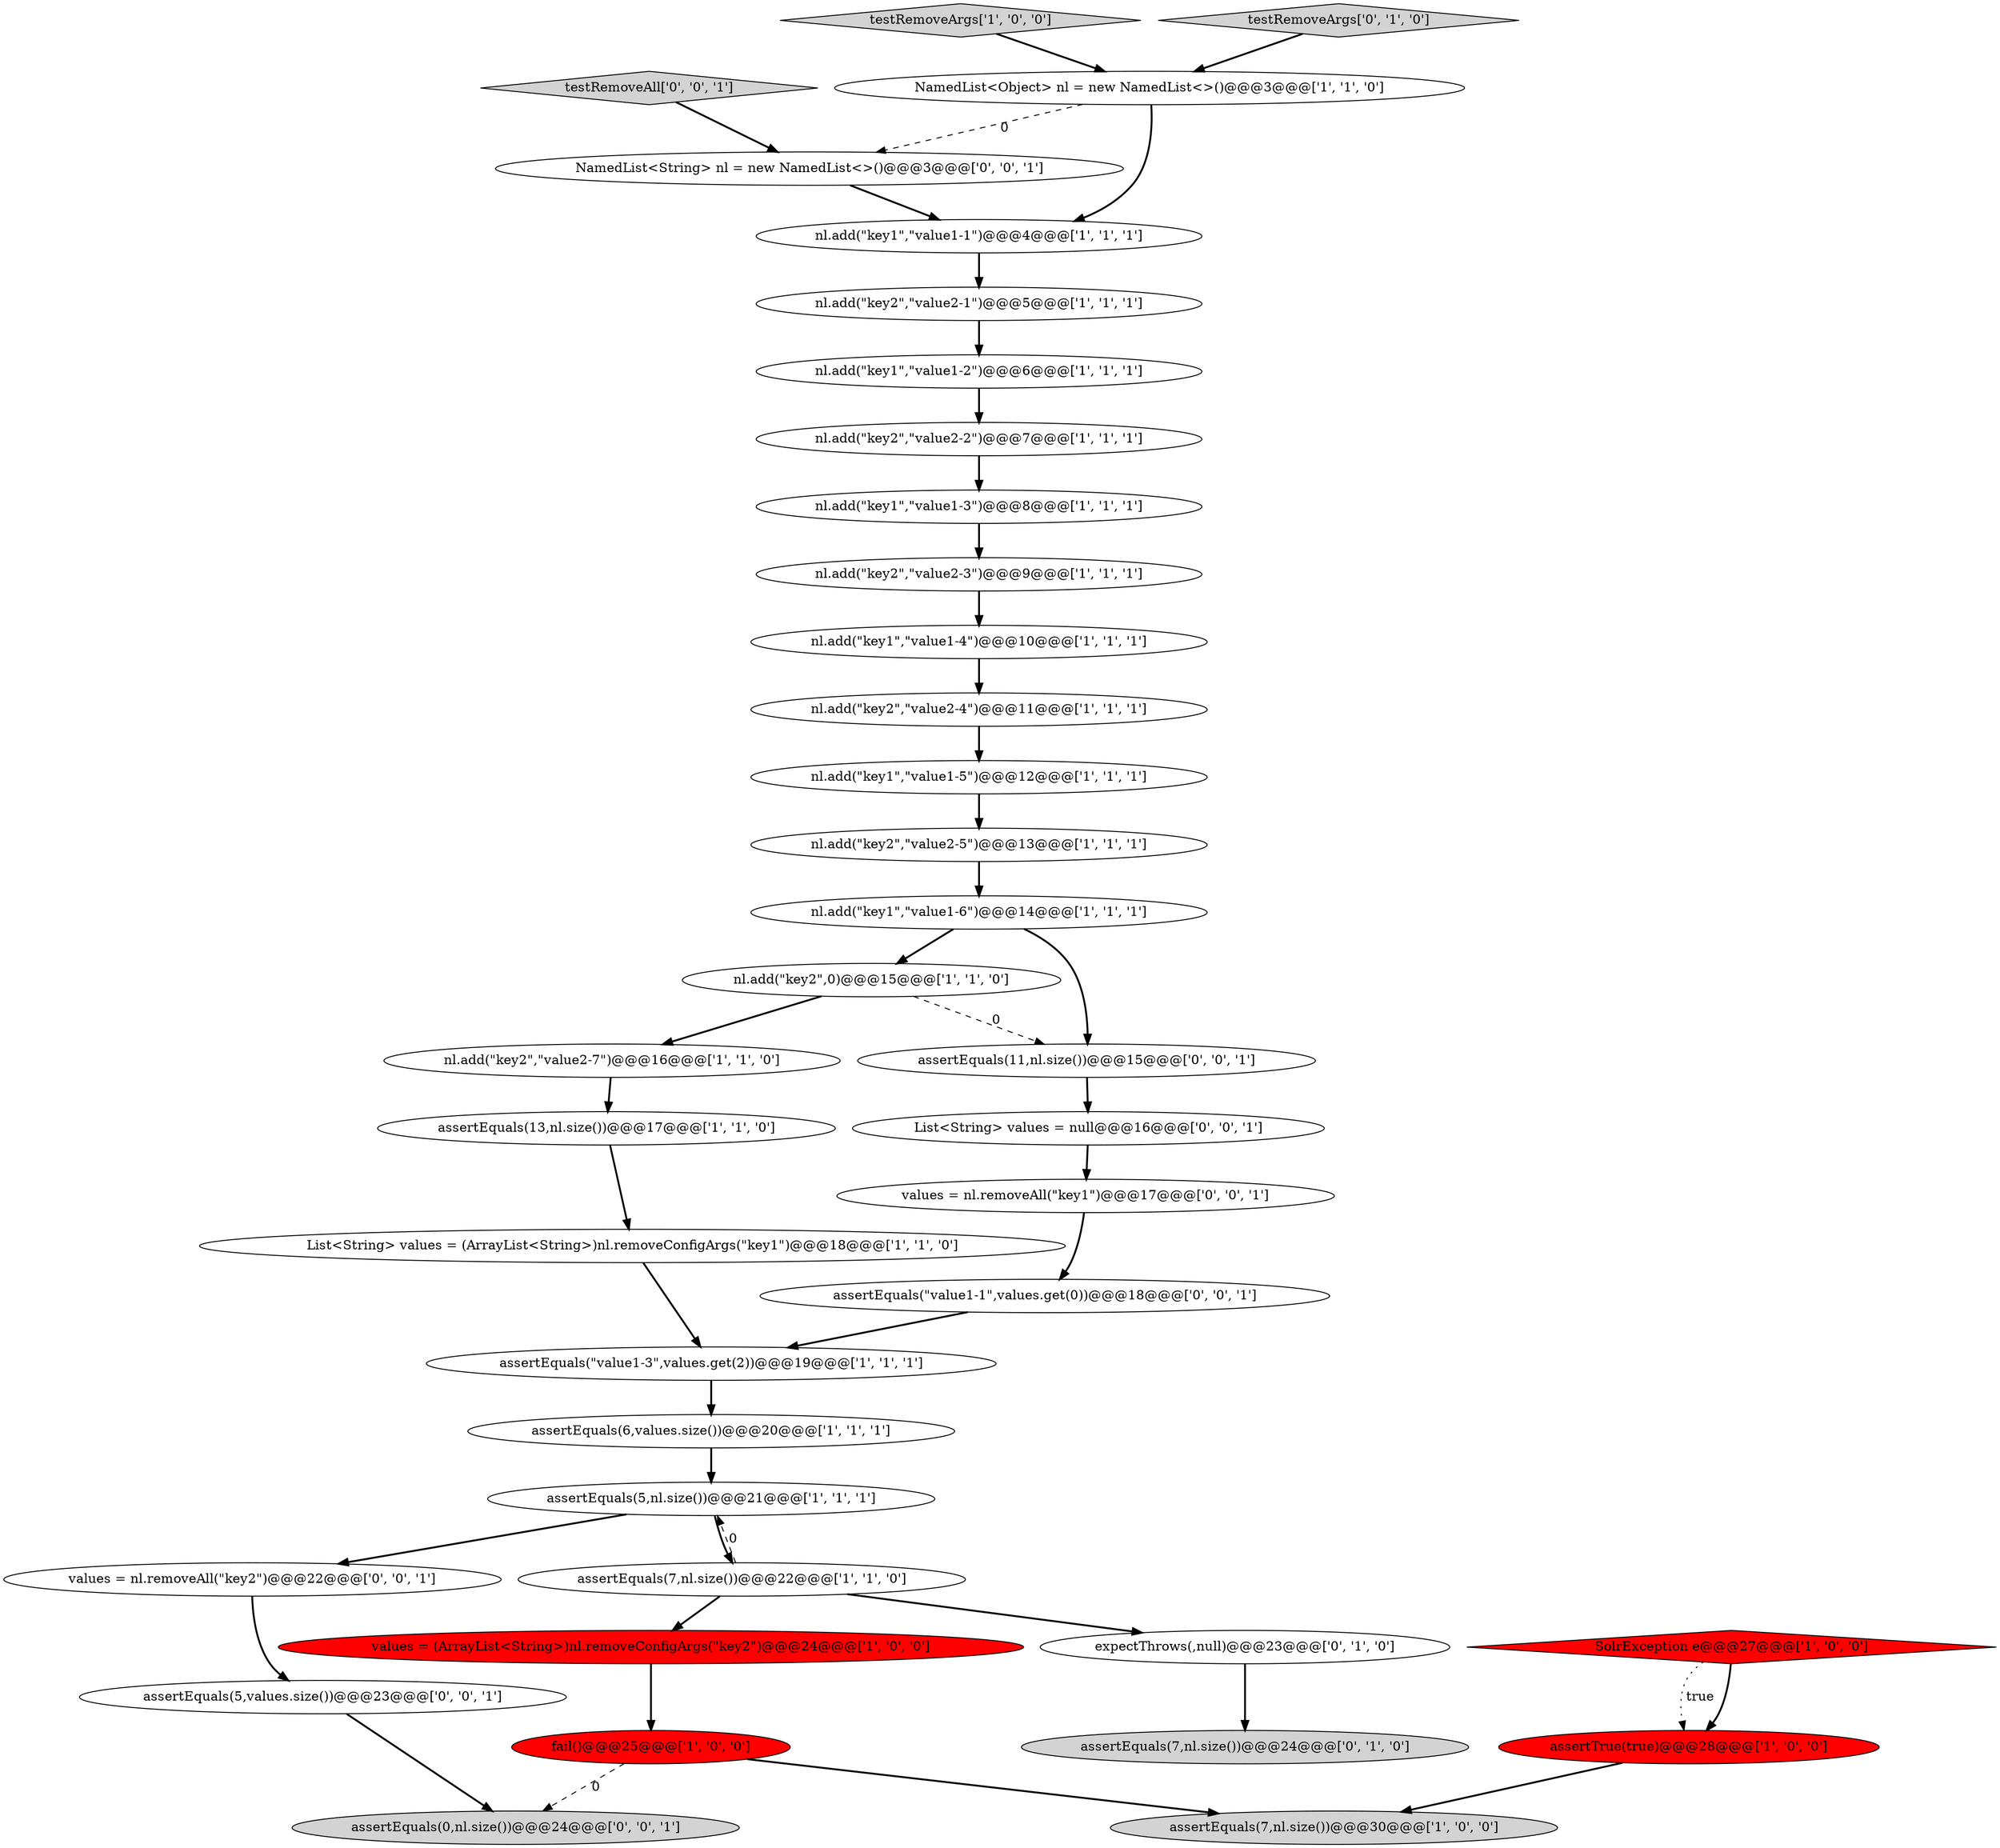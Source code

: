 digraph {
22 [style = filled, label = "assertEquals(7,nl.size())@@@30@@@['1', '0', '0']", fillcolor = lightgray, shape = ellipse image = "AAA0AAABBB1BBB"];
2 [style = filled, label = "nl.add(\"key2\",0)@@@15@@@['1', '1', '0']", fillcolor = white, shape = ellipse image = "AAA0AAABBB1BBB"];
16 [style = filled, label = "nl.add(\"key2\",\"value2-5\")@@@13@@@['1', '1', '1']", fillcolor = white, shape = ellipse image = "AAA0AAABBB1BBB"];
29 [style = filled, label = "assertEquals(0,nl.size())@@@24@@@['0', '0', '1']", fillcolor = lightgray, shape = ellipse image = "AAA0AAABBB3BBB"];
36 [style = filled, label = "assertEquals(11,nl.size())@@@15@@@['0', '0', '1']", fillcolor = white, shape = ellipse image = "AAA0AAABBB3BBB"];
4 [style = filled, label = "nl.add(\"key2\",\"value2-3\")@@@9@@@['1', '1', '1']", fillcolor = white, shape = ellipse image = "AAA0AAABBB1BBB"];
6 [style = filled, label = "nl.add(\"key2\",\"value2-7\")@@@16@@@['1', '1', '0']", fillcolor = white, shape = ellipse image = "AAA0AAABBB1BBB"];
5 [style = filled, label = "nl.add(\"key1\",\"value1-4\")@@@10@@@['1', '1', '1']", fillcolor = white, shape = ellipse image = "AAA0AAABBB1BBB"];
34 [style = filled, label = "values = nl.removeAll(\"key2\")@@@22@@@['0', '0', '1']", fillcolor = white, shape = ellipse image = "AAA0AAABBB3BBB"];
31 [style = filled, label = "NamedList<String> nl = new NamedList<>()@@@3@@@['0', '0', '1']", fillcolor = white, shape = ellipse image = "AAA0AAABBB3BBB"];
35 [style = filled, label = "assertEquals(\"value1-1\",values.get(0))@@@18@@@['0', '0', '1']", fillcolor = white, shape = ellipse image = "AAA0AAABBB3BBB"];
32 [style = filled, label = "testRemoveAll['0', '0', '1']", fillcolor = lightgray, shape = diamond image = "AAA0AAABBB3BBB"];
11 [style = filled, label = "NamedList<Object> nl = new NamedList<>()@@@3@@@['1', '1', '0']", fillcolor = white, shape = ellipse image = "AAA0AAABBB1BBB"];
25 [style = filled, label = "nl.add(\"key1\",\"value1-3\")@@@8@@@['1', '1', '1']", fillcolor = white, shape = ellipse image = "AAA0AAABBB1BBB"];
37 [style = filled, label = "values = nl.removeAll(\"key1\")@@@17@@@['0', '0', '1']", fillcolor = white, shape = ellipse image = "AAA0AAABBB3BBB"];
27 [style = filled, label = "expectThrows(,null)@@@23@@@['0', '1', '0']", fillcolor = white, shape = ellipse image = "AAA0AAABBB2BBB"];
17 [style = filled, label = "List<String> values = (ArrayList<String>)nl.removeConfigArgs(\"key1\")@@@18@@@['1', '1', '0']", fillcolor = white, shape = ellipse image = "AAA0AAABBB1BBB"];
20 [style = filled, label = "assertEquals(5,nl.size())@@@21@@@['1', '1', '1']", fillcolor = white, shape = ellipse image = "AAA0AAABBB1BBB"];
8 [style = filled, label = "nl.add(\"key1\",\"value1-1\")@@@4@@@['1', '1', '1']", fillcolor = white, shape = ellipse image = "AAA0AAABBB1BBB"];
24 [style = filled, label = "nl.add(\"key1\",\"value1-6\")@@@14@@@['1', '1', '1']", fillcolor = white, shape = ellipse image = "AAA0AAABBB1BBB"];
18 [style = filled, label = "assertEquals(6,values.size())@@@20@@@['1', '1', '1']", fillcolor = white, shape = ellipse image = "AAA0AAABBB1BBB"];
19 [style = filled, label = "assertEquals(13,nl.size())@@@17@@@['1', '1', '0']", fillcolor = white, shape = ellipse image = "AAA0AAABBB1BBB"];
0 [style = filled, label = "nl.add(\"key1\",\"value1-5\")@@@12@@@['1', '1', '1']", fillcolor = white, shape = ellipse image = "AAA0AAABBB1BBB"];
15 [style = filled, label = "testRemoveArgs['1', '0', '0']", fillcolor = lightgray, shape = diamond image = "AAA0AAABBB1BBB"];
13 [style = filled, label = "assertEquals(\"value1-3\",values.get(2))@@@19@@@['1', '1', '1']", fillcolor = white, shape = ellipse image = "AAA0AAABBB1BBB"];
33 [style = filled, label = "List<String> values = null@@@16@@@['0', '0', '1']", fillcolor = white, shape = ellipse image = "AAA0AAABBB3BBB"];
12 [style = filled, label = "values = (ArrayList<String>)nl.removeConfigArgs(\"key2\")@@@24@@@['1', '0', '0']", fillcolor = red, shape = ellipse image = "AAA1AAABBB1BBB"];
30 [style = filled, label = "assertEquals(5,values.size())@@@23@@@['0', '0', '1']", fillcolor = white, shape = ellipse image = "AAA0AAABBB3BBB"];
7 [style = filled, label = "SolrException e@@@27@@@['1', '0', '0']", fillcolor = red, shape = diamond image = "AAA1AAABBB1BBB"];
9 [style = filled, label = "fail()@@@25@@@['1', '0', '0']", fillcolor = red, shape = ellipse image = "AAA1AAABBB1BBB"];
10 [style = filled, label = "nl.add(\"key2\",\"value2-1\")@@@5@@@['1', '1', '1']", fillcolor = white, shape = ellipse image = "AAA0AAABBB1BBB"];
26 [style = filled, label = "assertEquals(7,nl.size())@@@24@@@['0', '1', '0']", fillcolor = lightgray, shape = ellipse image = "AAA0AAABBB2BBB"];
23 [style = filled, label = "assertEquals(7,nl.size())@@@22@@@['1', '1', '0']", fillcolor = white, shape = ellipse image = "AAA0AAABBB1BBB"];
28 [style = filled, label = "testRemoveArgs['0', '1', '0']", fillcolor = lightgray, shape = diamond image = "AAA0AAABBB2BBB"];
21 [style = filled, label = "assertTrue(true)@@@28@@@['1', '0', '0']", fillcolor = red, shape = ellipse image = "AAA1AAABBB1BBB"];
14 [style = filled, label = "nl.add(\"key2\",\"value2-2\")@@@7@@@['1', '1', '1']", fillcolor = white, shape = ellipse image = "AAA0AAABBB1BBB"];
3 [style = filled, label = "nl.add(\"key1\",\"value1-2\")@@@6@@@['1', '1', '1']", fillcolor = white, shape = ellipse image = "AAA0AAABBB1BBB"];
1 [style = filled, label = "nl.add(\"key2\",\"value2-4\")@@@11@@@['1', '1', '1']", fillcolor = white, shape = ellipse image = "AAA0AAABBB1BBB"];
9->22 [style = bold, label=""];
8->10 [style = bold, label=""];
0->16 [style = bold, label=""];
23->20 [style = dashed, label="0"];
14->25 [style = bold, label=""];
24->2 [style = bold, label=""];
23->27 [style = bold, label=""];
2->6 [style = bold, label=""];
20->34 [style = bold, label=""];
16->24 [style = bold, label=""];
28->11 [style = bold, label=""];
3->14 [style = bold, label=""];
25->4 [style = bold, label=""];
10->3 [style = bold, label=""];
1->0 [style = bold, label=""];
6->19 [style = bold, label=""];
19->17 [style = bold, label=""];
12->9 [style = bold, label=""];
36->33 [style = bold, label=""];
34->30 [style = bold, label=""];
30->29 [style = bold, label=""];
5->1 [style = bold, label=""];
18->20 [style = bold, label=""];
24->36 [style = bold, label=""];
9->29 [style = dashed, label="0"];
20->23 [style = bold, label=""];
15->11 [style = bold, label=""];
2->36 [style = dashed, label="0"];
11->31 [style = dashed, label="0"];
21->22 [style = bold, label=""];
7->21 [style = bold, label=""];
11->8 [style = bold, label=""];
23->12 [style = bold, label=""];
17->13 [style = bold, label=""];
37->35 [style = bold, label=""];
33->37 [style = bold, label=""];
35->13 [style = bold, label=""];
7->21 [style = dotted, label="true"];
4->5 [style = bold, label=""];
31->8 [style = bold, label=""];
32->31 [style = bold, label=""];
13->18 [style = bold, label=""];
27->26 [style = bold, label=""];
}
